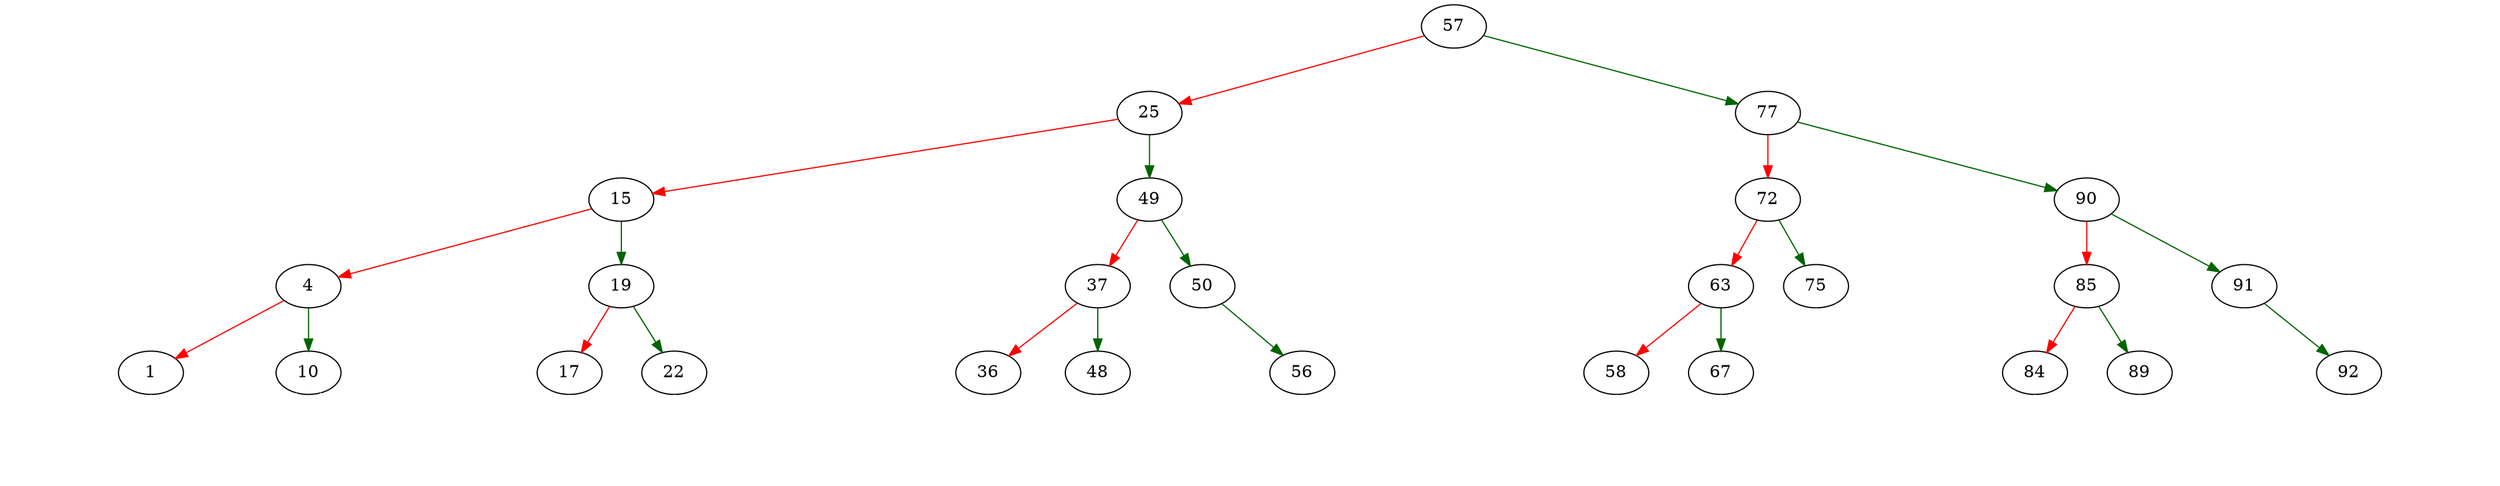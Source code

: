 digraph avl {
node [nodesep=0.8]
   1 -> n212[color=white]
   n212[color=white, fontcolor=white]
   1 -> n213[color=white]
   n213[color=white, fontcolor=white]

   4 -> 1[color=red]
   4 -> 10[color=darkgreen]
   10 -> n214[color=white]
   n214[color=white, fontcolor=white]
   10 -> n215[color=white]
   n215[color=white, fontcolor=white]


   15 -> 4[color=red]
   15 -> 19[color=darkgreen]
   17 -> n216[color=white]
   n216[color=white, fontcolor=white]
   17 -> n217[color=white]
   n217[color=white, fontcolor=white]

   19 -> 17[color=red]
   19 -> 22[color=darkgreen]
   22 -> n218[color=white]
   n218[color=white, fontcolor=white]
   22 -> n219[color=white]
   n219[color=white, fontcolor=white]



   25 -> 15[color=red]
   25 -> 49[color=darkgreen]
   36 -> n220[color=white]
   n220[color=white, fontcolor=white]
   36 -> n221[color=white]
   n221[color=white, fontcolor=white]

   37 -> 36[color=red]
   37 -> 48[color=darkgreen]
   48 -> n222[color=white]
   n222[color=white, fontcolor=white]
   48 -> n223[color=white]
   n223[color=white, fontcolor=white]


   49 -> 37[color=red]
   49 -> 50[color=darkgreen]
   50 -> n224[color=white]
   n224[color=white, fontcolor=white]
   50 -> 56[color=darkgreen]
   56 -> n225[color=white]
   n225[color=white, fontcolor=white]
   56 -> n226[color=white]
   n226[color=white, fontcolor=white]




   57 -> 25[color=red]
   57 -> 77[color=darkgreen]
   58 -> n227[color=white]
   n227[color=white, fontcolor=white]
   58 -> n228[color=white]
   n228[color=white, fontcolor=white]

   63 -> 58[color=red]
   63 -> 67[color=darkgreen]
   67 -> n229[color=white]
   n229[color=white, fontcolor=white]
   67 -> n230[color=white]
   n230[color=white, fontcolor=white]


   72 -> 63[color=red]
   72 -> 75[color=darkgreen]
   75 -> n231[color=white]
   n231[color=white, fontcolor=white]
   75 -> n232[color=white]
   n232[color=white, fontcolor=white]


   77 -> 72[color=red]
   77 -> 90[color=darkgreen]
   84 -> n233[color=white]
   n233[color=white, fontcolor=white]
   84 -> n234[color=white]
   n234[color=white, fontcolor=white]

   85 -> 84[color=red]
   85 -> 89[color=darkgreen]
   89 -> n235[color=white]
   n235[color=white, fontcolor=white]
   89 -> n236[color=white]
   n236[color=white, fontcolor=white]


   90 -> 85[color=red]
   90 -> 91[color=darkgreen]
   91 -> n237[color=white]
   n237[color=white, fontcolor=white]
   91 -> 92[color=darkgreen]
   92 -> n238[color=white]
   n238[color=white, fontcolor=white]
   92 -> n239[color=white]
   n239[color=white, fontcolor=white]





}
